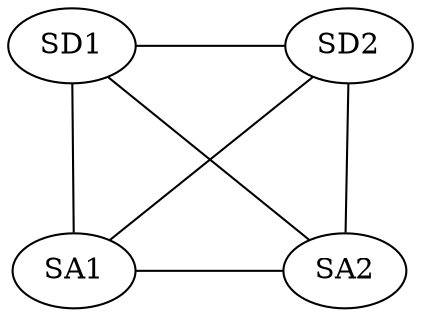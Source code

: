 graph G {
  ranksep = 1.0
  nodesep = 1.0
  SD1
  SD2
  SA1
  SA2
  SD1 -- SD2
  SA1 -- SA2
  SD1 -- SA1
  SD2 -- SA2
  SD1 -- SA2
  SD2 -- SA1
  { rank = same; SD1 SD2 }
  { rank = same; SA1 SA2 }
}
